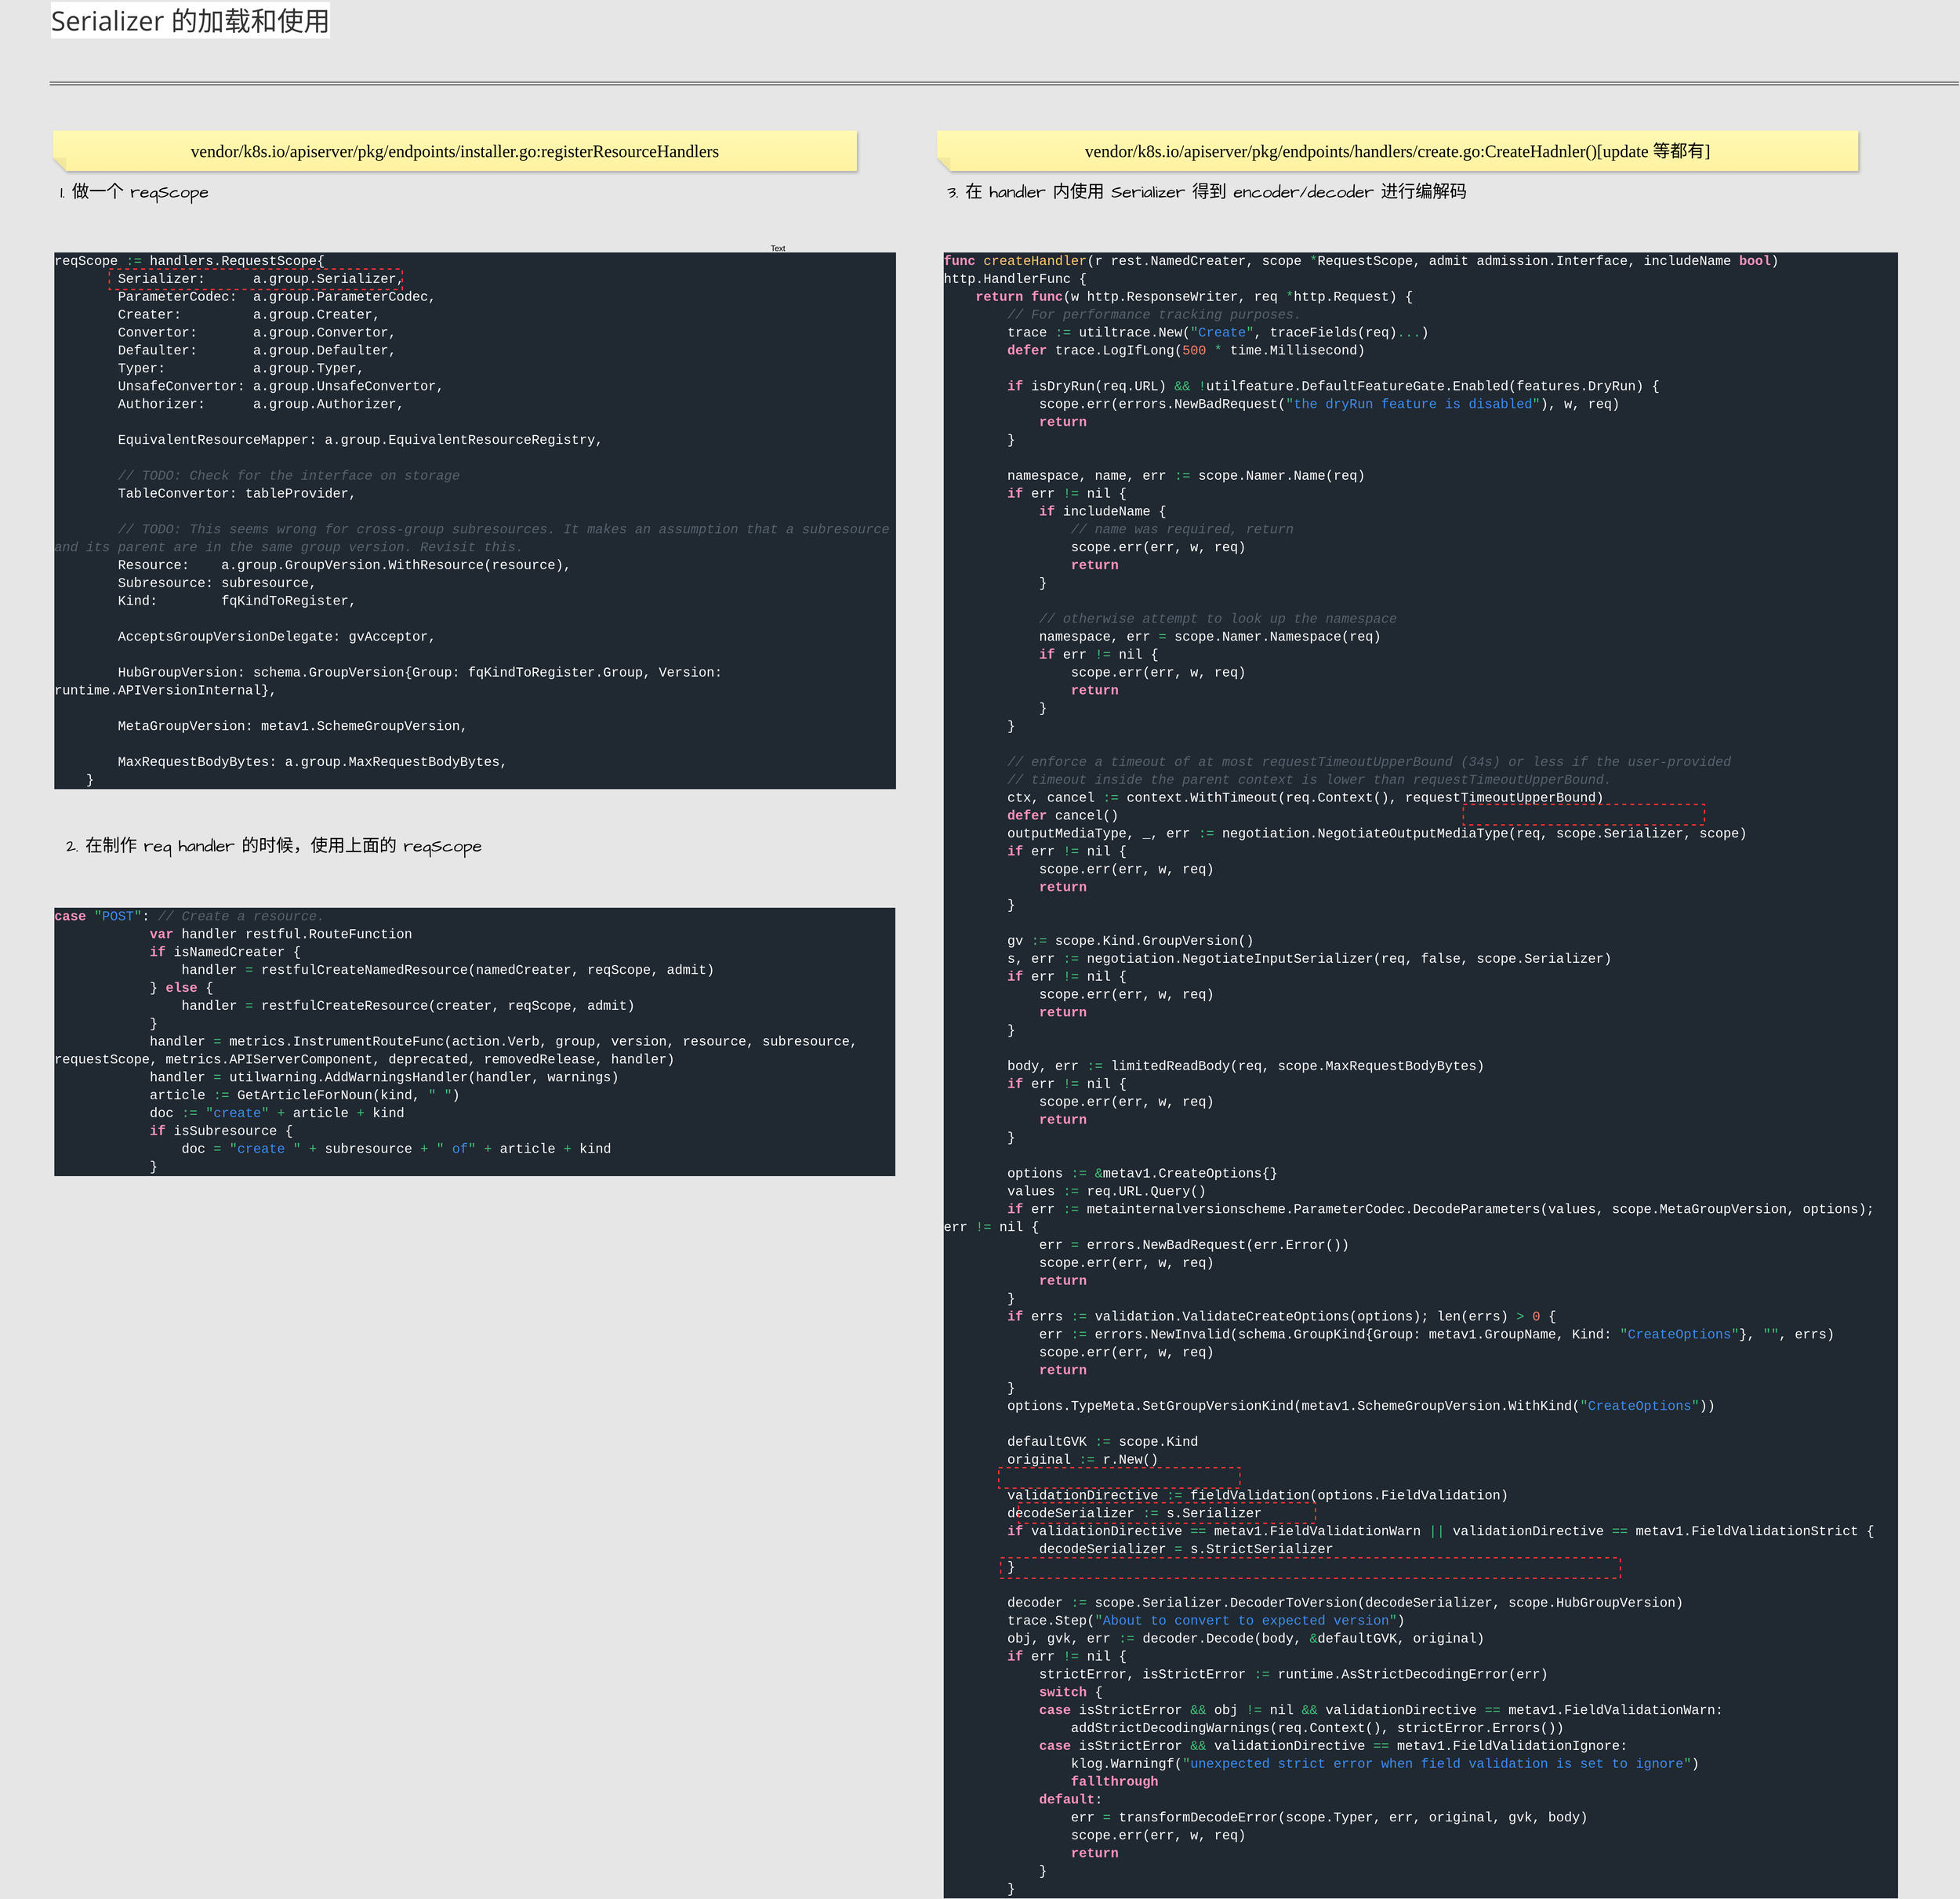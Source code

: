 <mxfile>
    <diagram id="ZacawW71OSz3Lvz-_CWl" name="第 1 页">
        <mxGraphModel dx="4393" dy="4193" grid="1" gridSize="10" guides="1" tooltips="1" connect="1" arrows="1" fold="1" page="0" pageScale="1" pageWidth="827" pageHeight="1169" background="#E6E6E6" math="0" shadow="0">
            <root>
                <mxCell id="0"/>
                <mxCell id="1" parent="0"/>
                <mxCell id="2" value="&lt;span style=&quot;color: rgb(51, 51, 51); font-family: &amp;quot;Open Sans&amp;quot;, &amp;quot;Clear Sans&amp;quot;, &amp;quot;Helvetica Neue&amp;quot;, Helvetica, Arial, &amp;quot;Segoe UI Emoji&amp;quot;, sans-serif; font-size: 40px; font-style: normal; font-variant-ligatures: normal; font-variant-caps: normal; font-weight: 400; letter-spacing: normal; orphans: 4; text-align: start; text-indent: 0px; text-transform: none; widows: 2; word-spacing: 0px; -webkit-text-stroke-width: 0px; background-color: rgb(255, 255, 255); text-decoration-thickness: initial; text-decoration-style: initial; text-decoration-color: initial; float: none; display: inline !important;&quot;&gt;Serializer 的加载和使用&lt;/span&gt;" style="text;whiteSpace=wrap;html=1;fontSize=40;fontFamily=Architects Daughter;" vertex="1" parent="1">
                    <mxGeometry x="-129" y="71" width="434" height="59" as="geometry"/>
                </mxCell>
                <mxCell id="3" value="1. 做一个 reqScope" style="text;strokeColor=none;fillColor=none;html=1;align=center;verticalAlign=middle;whiteSpace=wrap;rounded=0;hachureGap=4;fontFamily=Architects Daughter;fontSource=https%3A%2F%2Ffonts.googleapis.com%2Fcss%3Ffamily%3DArchitects%2BDaughter;fontSize=26;" vertex="1" parent="1">
                    <mxGeometry x="-204" y="346" width="406" height="30" as="geometry"/>
                </mxCell>
                <mxCell id="4" value="2. 在制作 req handler 的时候，使用上面的 reqScope" style="text;strokeColor=none;fillColor=none;html=1;align=center;verticalAlign=middle;whiteSpace=wrap;rounded=0;hachureGap=4;fontFamily=Architects Daughter;fontSource=https%3A%2F%2Ffonts.googleapis.com%2Fcss%3Ffamily%3DArchitects%2BDaughter;fontSize=26;" vertex="1" parent="1">
                    <mxGeometry x="-124" y="1333" width="667" height="30" as="geometry"/>
                </mxCell>
                <mxCell id="5" value="3. 在 handler 内使用 Serializer 得到 encoder/decoder 进行编解码" style="text;strokeColor=none;fillColor=none;html=1;align=center;verticalAlign=middle;whiteSpace=wrap;rounded=0;hachureGap=4;fontFamily=Architects Daughter;fontSource=https%3A%2F%2Ffonts.googleapis.com%2Fcss%3Ffamily%3DArchitects%2BDaughter;fontSize=26;" vertex="1" parent="1">
                    <mxGeometry x="1218" y="346" width="799" height="30" as="geometry"/>
                </mxCell>
                <mxCell id="6" value="&lt;div style=&quot;color: rgb(255, 255, 255); background-color: rgb(32, 40, 49); font-family: Consolas, &amp;quot;Courier New&amp;quot;, monospace; font-weight: normal; font-size: 20px; line-height: 27px;&quot;&gt;&lt;div&gt;&lt;span style=&quot;color: #ffffff;&quot;&gt;reqScope &lt;/span&gt;&lt;span style=&quot;color: #40bf77;&quot;&gt;:=&lt;/span&gt;&lt;span style=&quot;color: #ffffff;&quot;&gt; handlers.RequestScope{&lt;/span&gt;&lt;/div&gt;&lt;div&gt;&lt;span style=&quot;color: #ffffff;&quot;&gt;&amp;nbsp; &amp;nbsp; &amp;nbsp; &amp;nbsp; Serializer: &amp;nbsp; &amp;nbsp; &amp;nbsp;a.group.Serializer,&lt;/span&gt;&lt;/div&gt;&lt;div&gt;&lt;span style=&quot;color: #ffffff;&quot;&gt;&amp;nbsp; &amp;nbsp; &amp;nbsp; &amp;nbsp; ParameterCodec: &amp;nbsp;a.group.ParameterCodec,&lt;/span&gt;&lt;/div&gt;&lt;div&gt;&lt;span style=&quot;color: #ffffff;&quot;&gt;&amp;nbsp; &amp;nbsp; &amp;nbsp; &amp;nbsp; Creater: &amp;nbsp; &amp;nbsp; &amp;nbsp; &amp;nbsp; a.group.Creater,&lt;/span&gt;&lt;/div&gt;&lt;div&gt;&lt;span style=&quot;color: #ffffff;&quot;&gt;&amp;nbsp; &amp;nbsp; &amp;nbsp; &amp;nbsp; Convertor: &amp;nbsp; &amp;nbsp; &amp;nbsp; a.group.Convertor,&lt;/span&gt;&lt;/div&gt;&lt;div&gt;&lt;span style=&quot;color: #ffffff;&quot;&gt;&amp;nbsp; &amp;nbsp; &amp;nbsp; &amp;nbsp; Defaulter: &amp;nbsp; &amp;nbsp; &amp;nbsp; a.group.Defaulter,&lt;/span&gt;&lt;/div&gt;&lt;div&gt;&lt;span style=&quot;color: #ffffff;&quot;&gt;&amp;nbsp; &amp;nbsp; &amp;nbsp; &amp;nbsp; Typer: &amp;nbsp; &amp;nbsp; &amp;nbsp; &amp;nbsp; &amp;nbsp; a.group.Typer,&lt;/span&gt;&lt;/div&gt;&lt;div&gt;&lt;span style=&quot;color: #ffffff;&quot;&gt;&amp;nbsp; &amp;nbsp; &amp;nbsp; &amp;nbsp; UnsafeConvertor: a.group.UnsafeConvertor,&lt;/span&gt;&lt;/div&gt;&lt;div&gt;&lt;span style=&quot;color: #ffffff;&quot;&gt;&amp;nbsp; &amp;nbsp; &amp;nbsp; &amp;nbsp; Authorizer: &amp;nbsp; &amp;nbsp; &amp;nbsp;a.group.Authorizer,&lt;/span&gt;&lt;/div&gt;&lt;br&gt;&lt;div&gt;&lt;span style=&quot;color: #ffffff;&quot;&gt;&amp;nbsp; &amp;nbsp; &amp;nbsp; &amp;nbsp; EquivalentResourceMapper: a.group.EquivalentResourceRegistry,&lt;/span&gt;&lt;/div&gt;&lt;br&gt;&lt;div&gt;&lt;span style=&quot;color: #ffffff;&quot;&gt;&amp;nbsp; &amp;nbsp; &amp;nbsp; &amp;nbsp; &lt;/span&gt;&lt;span style=&quot;color: #55616c;font-style: italic;&quot;&gt;// TODO: Check for the interface on storage&lt;/span&gt;&lt;/div&gt;&lt;div&gt;&lt;span style=&quot;color: #ffffff;&quot;&gt;&amp;nbsp; &amp;nbsp; &amp;nbsp; &amp;nbsp; TableConvertor: tableProvider,&lt;/span&gt;&lt;/div&gt;&lt;br&gt;&lt;div&gt;&lt;span style=&quot;color: #ffffff;&quot;&gt;&amp;nbsp; &amp;nbsp; &amp;nbsp; &amp;nbsp; &lt;/span&gt;&lt;span style=&quot;color: #55616c;font-style: italic;&quot;&gt;// TODO: This seems wrong for cross-group subresources. It makes an assumption that a subresource and its parent are in the same group version. Revisit this.&lt;/span&gt;&lt;/div&gt;&lt;div&gt;&lt;span style=&quot;color: #ffffff;&quot;&gt;&amp;nbsp; &amp;nbsp; &amp;nbsp; &amp;nbsp; Resource: &amp;nbsp; &amp;nbsp;a.group.GroupVersion.WithResource(resource),&lt;/span&gt;&lt;/div&gt;&lt;div&gt;&lt;span style=&quot;color: #ffffff;&quot;&gt;&amp;nbsp; &amp;nbsp; &amp;nbsp; &amp;nbsp; Subresource: subresource,&lt;/span&gt;&lt;/div&gt;&lt;div&gt;&lt;span style=&quot;color: #ffffff;&quot;&gt;&amp;nbsp; &amp;nbsp; &amp;nbsp; &amp;nbsp; Kind: &amp;nbsp; &amp;nbsp; &amp;nbsp; &amp;nbsp;fqKindToRegister,&lt;/span&gt;&lt;/div&gt;&lt;br&gt;&lt;div&gt;&lt;span style=&quot;color: #ffffff;&quot;&gt;&amp;nbsp; &amp;nbsp; &amp;nbsp; &amp;nbsp; AcceptsGroupVersionDelegate: gvAcceptor,&lt;/span&gt;&lt;/div&gt;&lt;br&gt;&lt;div&gt;&lt;span style=&quot;color: #ffffff;&quot;&gt;&amp;nbsp; &amp;nbsp; &amp;nbsp; &amp;nbsp; HubGroupVersion: schema.GroupVersion{Group: fqKindToRegister.Group, Version: runtime.APIVersionInternal},&lt;/span&gt;&lt;/div&gt;&lt;br&gt;&lt;div&gt;&lt;span style=&quot;color: #ffffff;&quot;&gt;&amp;nbsp; &amp;nbsp; &amp;nbsp; &amp;nbsp; MetaGroupVersion: metav1.SchemeGroupVersion,&lt;/span&gt;&lt;/div&gt;&lt;br&gt;&lt;div&gt;&lt;span style=&quot;color: #ffffff;&quot;&gt;&amp;nbsp; &amp;nbsp; &amp;nbsp; &amp;nbsp; MaxRequestBodyBytes: a.group.MaxRequestBodyBytes,&lt;/span&gt;&lt;/div&gt;&lt;div&gt;&lt;span style=&quot;color: #ffffff;&quot;&gt;&amp;nbsp; &amp;nbsp; }&lt;/span&gt;&lt;/div&gt;&lt;/div&gt;" style="text;whiteSpace=wrap;html=1;fontSize=26;fontFamily=Architects Daughter;" vertex="1" parent="1">
                    <mxGeometry x="-124.0" y="445" width="1271.67" height="786.78" as="geometry"/>
                </mxCell>
                <mxCell id="7" value="&lt;div style=&quot;color: rgb(255, 255, 255); background-color: rgb(32, 40, 49); font-family: Consolas, &amp;quot;Courier New&amp;quot;, monospace; font-weight: normal; font-size: 20px; line-height: 27px;&quot;&gt;&lt;div&gt;&lt;span style=&quot;color: #ff92bb;font-weight: bold;&quot;&gt;case&lt;/span&gt;&lt;span style=&quot;color: #ffffff;&quot;&gt; &lt;/span&gt;&lt;span style=&quot;color: #40bf77;&quot;&gt;&quot;&lt;/span&gt;&lt;span style=&quot;color: #3d8beb;&quot;&gt;POST&lt;/span&gt;&lt;span style=&quot;color: #40bf77;&quot;&gt;&quot;&lt;/span&gt;&lt;span style=&quot;color: #ffffff;&quot;&gt;: &lt;/span&gt;&lt;span style=&quot;color: #55616c;font-style: italic;&quot;&gt;// Create a resource.&lt;/span&gt;&lt;/div&gt;&lt;div&gt;&lt;span style=&quot;color: #ffffff;&quot;&gt;&amp;nbsp; &amp;nbsp; &amp;nbsp; &amp;nbsp; &amp;nbsp; &amp;nbsp; &lt;/span&gt;&lt;span style=&quot;color: #ff92bb;font-weight: bold;&quot;&gt;var&lt;/span&gt;&lt;span style=&quot;color: #ffffff;&quot;&gt; handler restful.RouteFunction&lt;/span&gt;&lt;/div&gt;&lt;div&gt;&lt;span style=&quot;color: #ffffff;&quot;&gt;&amp;nbsp; &amp;nbsp; &amp;nbsp; &amp;nbsp; &amp;nbsp; &amp;nbsp; &lt;/span&gt;&lt;span style=&quot;color: #ff92bb;font-weight: bold;&quot;&gt;if&lt;/span&gt;&lt;span style=&quot;color: #ffffff;&quot;&gt; isNamedCreater {&lt;/span&gt;&lt;/div&gt;&lt;div&gt;&lt;span style=&quot;color: #ffffff;&quot;&gt;&amp;nbsp; &amp;nbsp; &amp;nbsp; &amp;nbsp; &amp;nbsp; &amp;nbsp; &amp;nbsp; &amp;nbsp; handler &lt;/span&gt;&lt;span style=&quot;color: #40bf77;&quot;&gt;=&lt;/span&gt;&lt;span style=&quot;color: #ffffff;&quot;&gt; restfulCreateNamedResource(namedCreater, reqScope, admit)&lt;/span&gt;&lt;/div&gt;&lt;div&gt;&lt;span style=&quot;color: #ffffff;&quot;&gt;&amp;nbsp; &amp;nbsp; &amp;nbsp; &amp;nbsp; &amp;nbsp; &amp;nbsp; } &lt;/span&gt;&lt;span style=&quot;color: #ff92bb;font-weight: bold;&quot;&gt;else&lt;/span&gt;&lt;span style=&quot;color: #ffffff;&quot;&gt; {&lt;/span&gt;&lt;/div&gt;&lt;div&gt;&lt;span style=&quot;color: #ffffff;&quot;&gt;&amp;nbsp; &amp;nbsp; &amp;nbsp; &amp;nbsp; &amp;nbsp; &amp;nbsp; &amp;nbsp; &amp;nbsp; handler &lt;/span&gt;&lt;span style=&quot;color: #40bf77;&quot;&gt;=&lt;/span&gt;&lt;span style=&quot;color: #ffffff;&quot;&gt; restfulCreateResource(creater, reqScope, admit)&lt;/span&gt;&lt;/div&gt;&lt;div&gt;&lt;span style=&quot;color: #ffffff;&quot;&gt;&amp;nbsp; &amp;nbsp; &amp;nbsp; &amp;nbsp; &amp;nbsp; &amp;nbsp; }&lt;/span&gt;&lt;/div&gt;&lt;div&gt;&lt;span style=&quot;color: #ffffff;&quot;&gt;&amp;nbsp; &amp;nbsp; &amp;nbsp; &amp;nbsp; &amp;nbsp; &amp;nbsp; handler &lt;/span&gt;&lt;span style=&quot;color: #40bf77;&quot;&gt;=&lt;/span&gt;&lt;span style=&quot;color: #ffffff;&quot;&gt; metrics.InstrumentRouteFunc(action.Verb, group, version, resource, subresource, requestScope, metrics.APIServerComponent, deprecated, removedRelease, handler)&lt;/span&gt;&lt;/div&gt;&lt;div&gt;&lt;span style=&quot;color: #ffffff;&quot;&gt;&amp;nbsp; &amp;nbsp; &amp;nbsp; &amp;nbsp; &amp;nbsp; &amp;nbsp; handler &lt;/span&gt;&lt;span style=&quot;color: #40bf77;&quot;&gt;=&lt;/span&gt;&lt;span style=&quot;color: #ffffff;&quot;&gt; utilwarning.AddWarningsHandler(handler, warnings)&lt;/span&gt;&lt;/div&gt;&lt;div&gt;&lt;span style=&quot;color: #ffffff;&quot;&gt;&amp;nbsp; &amp;nbsp; &amp;nbsp; &amp;nbsp; &amp;nbsp; &amp;nbsp; article &lt;/span&gt;&lt;span style=&quot;color: #40bf77;&quot;&gt;:=&lt;/span&gt;&lt;span style=&quot;color: #ffffff;&quot;&gt; GetArticleForNoun(kind, &lt;/span&gt;&lt;span style=&quot;color: #40bf77;&quot;&gt;&quot;&lt;/span&gt;&lt;span style=&quot;color: #3d8beb;&quot;&gt; &lt;/span&gt;&lt;span style=&quot;color: #40bf77;&quot;&gt;&quot;&lt;/span&gt;&lt;span style=&quot;color: #ffffff;&quot;&gt;)&lt;/span&gt;&lt;/div&gt;&lt;div&gt;&lt;span style=&quot;color: #ffffff;&quot;&gt;&amp;nbsp; &amp;nbsp; &amp;nbsp; &amp;nbsp; &amp;nbsp; &amp;nbsp; doc &lt;/span&gt;&lt;span style=&quot;color: #40bf77;&quot;&gt;:=&lt;/span&gt;&lt;span style=&quot;color: #ffffff;&quot;&gt; &lt;/span&gt;&lt;span style=&quot;color: #40bf77;&quot;&gt;&quot;&lt;/span&gt;&lt;span style=&quot;color: #3d8beb;&quot;&gt;create&lt;/span&gt;&lt;span style=&quot;color: #40bf77;&quot;&gt;&quot;&lt;/span&gt;&lt;span style=&quot;color: #ffffff;&quot;&gt; &lt;/span&gt;&lt;span style=&quot;color: #40bf77;&quot;&gt;+&lt;/span&gt;&lt;span style=&quot;color: #ffffff;&quot;&gt; article &lt;/span&gt;&lt;span style=&quot;color: #40bf77;&quot;&gt;+&lt;/span&gt;&lt;span style=&quot;color: #ffffff;&quot;&gt; kind&lt;/span&gt;&lt;/div&gt;&lt;div&gt;&lt;span style=&quot;color: #ffffff;&quot;&gt;&amp;nbsp; &amp;nbsp; &amp;nbsp; &amp;nbsp; &amp;nbsp; &amp;nbsp; &lt;/span&gt;&lt;span style=&quot;color: #ff92bb;font-weight: bold;&quot;&gt;if&lt;/span&gt;&lt;span style=&quot;color: #ffffff;&quot;&gt; isSubresource {&lt;/span&gt;&lt;/div&gt;&lt;div&gt;&lt;span style=&quot;color: #ffffff;&quot;&gt;&amp;nbsp; &amp;nbsp; &amp;nbsp; &amp;nbsp; &amp;nbsp; &amp;nbsp; &amp;nbsp; &amp;nbsp; doc &lt;/span&gt;&lt;span style=&quot;color: #40bf77;&quot;&gt;=&lt;/span&gt;&lt;span style=&quot;color: #ffffff;&quot;&gt; &lt;/span&gt;&lt;span style=&quot;color: #40bf77;&quot;&gt;&quot;&lt;/span&gt;&lt;span style=&quot;color: #3d8beb;&quot;&gt;create &lt;/span&gt;&lt;span style=&quot;color: #40bf77;&quot;&gt;&quot;&lt;/span&gt;&lt;span style=&quot;color: #ffffff;&quot;&gt; &lt;/span&gt;&lt;span style=&quot;color: #40bf77;&quot;&gt;+&lt;/span&gt;&lt;span style=&quot;color: #ffffff;&quot;&gt; subresource &lt;/span&gt;&lt;span style=&quot;color: #40bf77;&quot;&gt;+&lt;/span&gt;&lt;span style=&quot;color: #ffffff;&quot;&gt; &lt;/span&gt;&lt;span style=&quot;color: #40bf77;&quot;&gt;&quot;&lt;/span&gt;&lt;span style=&quot;color: #3d8beb;&quot;&gt; of&lt;/span&gt;&lt;span style=&quot;color: #40bf77;&quot;&gt;&quot;&lt;/span&gt;&lt;span style=&quot;color: #ffffff;&quot;&gt; &lt;/span&gt;&lt;span style=&quot;color: #40bf77;&quot;&gt;+&lt;/span&gt;&lt;span style=&quot;color: #ffffff;&quot;&gt; article &lt;/span&gt;&lt;span style=&quot;color: #40bf77;&quot;&gt;+&lt;/span&gt;&lt;span style=&quot;color: #ffffff;&quot;&gt; kind&lt;/span&gt;&lt;/div&gt;&lt;div&gt;&lt;span style=&quot;color: #ffffff;&quot;&gt;&amp;nbsp; &amp;nbsp; &amp;nbsp; &amp;nbsp; &amp;nbsp; &amp;nbsp; }&lt;/span&gt;&lt;/div&gt;&lt;/div&gt;" style="text;whiteSpace=wrap;html=1;fontSize=26;fontFamily=Architects Daughter;" vertex="1" parent="1">
                    <mxGeometry x="-124" y="1434" width="1271" height="418" as="geometry"/>
                </mxCell>
                <mxCell id="9" value="vendor/k8s.io/apiserver/pkg/endpoints/installer.go:registerResourceHandlers" style="shape=note;whiteSpace=wrap;html=1;backgroundOutline=1;fontColor=#000000;darkOpacity=0.05;fillColor=#FFF9B2;strokeColor=none;fillStyle=solid;direction=west;gradientDirection=north;gradientColor=#FFF2A1;shadow=1;size=20;pointerEvents=1;hachureGap=4;fontFamily=Lucida Console;fontSize=26;" vertex="1" parent="1">
                    <mxGeometry x="-124" y="268" width="1213" height="61" as="geometry"/>
                </mxCell>
                <mxCell id="10" value="vendor/k8s.io/apiserver/pkg/endpoints/handlers/create.go:CreateHadnler()[update 等都有]" style="shape=note;whiteSpace=wrap;html=1;backgroundOutline=1;fontColor=#000000;darkOpacity=0.05;fillColor=#FFF9B2;strokeColor=none;fillStyle=solid;direction=west;gradientDirection=north;gradientColor=#FFF2A1;shadow=1;size=20;pointerEvents=1;hachureGap=4;fontFamily=Lucida Console;fontSize=26;" vertex="1" parent="1">
                    <mxGeometry x="1210" y="268" width="1390" height="61" as="geometry"/>
                </mxCell>
                <mxCell id="11" value="&lt;div style=&quot;color: rgb(255, 255, 255); background-color: rgb(32, 40, 49); font-family: Consolas, &amp;quot;Courier New&amp;quot;, monospace; font-weight: normal; font-size: 20px; line-height: 27px;&quot;&gt;&lt;div&gt;&lt;span style=&quot;color: #ff92bb;font-weight: bold;&quot;&gt;func&lt;/span&gt;&lt;span style=&quot;color: #ffffff;&quot;&gt; &lt;/span&gt;&lt;span style=&quot;color: #ffc66d;&quot;&gt;createHandler&lt;/span&gt;&lt;span style=&quot;color: #ffffff;&quot;&gt;(r rest.NamedCreater, scope &lt;/span&gt;&lt;span style=&quot;color: #40bf77;&quot;&gt;*&lt;/span&gt;&lt;span style=&quot;color: #ffffff;&quot;&gt;RequestScope, admit admission.Interface, includeName &lt;/span&gt;&lt;span style=&quot;color: #ff92bb;font-weight: bold;&quot;&gt;bool&lt;/span&gt;&lt;span style=&quot;color: #ffffff;&quot;&gt;) http.HandlerFunc {&lt;/span&gt;&lt;/div&gt;&lt;div&gt;&lt;span style=&quot;color: #ffffff;&quot;&gt;&amp;nbsp; &amp;nbsp; &lt;/span&gt;&lt;span style=&quot;color: #ff92bb;font-weight: bold;&quot;&gt;return&lt;/span&gt;&lt;span style=&quot;color: #ffffff;&quot;&gt; &lt;/span&gt;&lt;span style=&quot;color: #ff92bb;font-weight: bold;&quot;&gt;func&lt;/span&gt;&lt;span style=&quot;color: #ffffff;&quot;&gt;(w http.ResponseWriter, req &lt;/span&gt;&lt;span style=&quot;color: #40bf77;&quot;&gt;*&lt;/span&gt;&lt;span style=&quot;color: #ffffff;&quot;&gt;http.Request) {&lt;/span&gt;&lt;/div&gt;&lt;div&gt;&lt;span style=&quot;color: #ffffff;&quot;&gt;&amp;nbsp; &amp;nbsp; &amp;nbsp; &amp;nbsp; &lt;/span&gt;&lt;span style=&quot;color: #55616c;font-style: italic;&quot;&gt;// For performance tracking purposes.&lt;/span&gt;&lt;/div&gt;&lt;div&gt;&lt;span style=&quot;color: #ffffff;&quot;&gt;&amp;nbsp; &amp;nbsp; &amp;nbsp; &amp;nbsp; trace &lt;/span&gt;&lt;span style=&quot;color: #40bf77;&quot;&gt;:=&lt;/span&gt;&lt;span style=&quot;color: #ffffff;&quot;&gt; utiltrace.New(&lt;/span&gt;&lt;span style=&quot;color: #40bf77;&quot;&gt;&quot;&lt;/span&gt;&lt;span style=&quot;color: #3d8beb;&quot;&gt;Create&lt;/span&gt;&lt;span style=&quot;color: #40bf77;&quot;&gt;&quot;&lt;/span&gt;&lt;span style=&quot;color: #ffffff;&quot;&gt;, traceFields(req)&lt;/span&gt;&lt;span style=&quot;color: #40bf77;&quot;&gt;...&lt;/span&gt;&lt;span style=&quot;color: #ffffff;&quot;&gt;)&lt;/span&gt;&lt;/div&gt;&lt;div&gt;&lt;span style=&quot;color: #ffffff;&quot;&gt;&amp;nbsp; &amp;nbsp; &amp;nbsp; &amp;nbsp; &lt;/span&gt;&lt;span style=&quot;color: #ff92bb;font-weight: bold;&quot;&gt;defer&lt;/span&gt;&lt;span style=&quot;color: #ffffff;&quot;&gt; trace.LogIfLong(&lt;/span&gt;&lt;span style=&quot;color: #f9846c;&quot;&gt;500&lt;/span&gt;&lt;span style=&quot;color: #ffffff;&quot;&gt; &lt;/span&gt;&lt;span style=&quot;color: #40bf77;&quot;&gt;*&lt;/span&gt;&lt;span style=&quot;color: #ffffff;&quot;&gt; time.Millisecond)&lt;/span&gt;&lt;/div&gt;&lt;br&gt;&lt;div&gt;&lt;span style=&quot;color: #ffffff;&quot;&gt;&amp;nbsp; &amp;nbsp; &amp;nbsp; &amp;nbsp; &lt;/span&gt;&lt;span style=&quot;color: #ff92bb;font-weight: bold;&quot;&gt;if&lt;/span&gt;&lt;span style=&quot;color: #ffffff;&quot;&gt; isDryRun(req.URL) &lt;/span&gt;&lt;span style=&quot;color: #40bf77;&quot;&gt;&amp;amp;&amp;amp;&lt;/span&gt;&lt;span style=&quot;color: #ffffff;&quot;&gt; &lt;/span&gt;&lt;span style=&quot;color: #40bf77;&quot;&gt;!&lt;/span&gt;&lt;span style=&quot;color: #ffffff;&quot;&gt;utilfeature.DefaultFeatureGate.Enabled(features.DryRun) {&lt;/span&gt;&lt;/div&gt;&lt;div&gt;&lt;span style=&quot;color: #ffffff;&quot;&gt;&amp;nbsp; &amp;nbsp; &amp;nbsp; &amp;nbsp; &amp;nbsp; &amp;nbsp; scope.err(errors.NewBadRequest(&lt;/span&gt;&lt;span style=&quot;color: #40bf77;&quot;&gt;&quot;&lt;/span&gt;&lt;span style=&quot;color: #3d8beb;&quot;&gt;the dryRun feature is disabled&lt;/span&gt;&lt;span style=&quot;color: #40bf77;&quot;&gt;&quot;&lt;/span&gt;&lt;span style=&quot;color: #ffffff;&quot;&gt;), w, req)&lt;/span&gt;&lt;/div&gt;&lt;div&gt;&lt;span style=&quot;color: #ffffff;&quot;&gt;&amp;nbsp; &amp;nbsp; &amp;nbsp; &amp;nbsp; &amp;nbsp; &amp;nbsp; &lt;/span&gt;&lt;span style=&quot;color: #ff92bb;font-weight: bold;&quot;&gt;return&lt;/span&gt;&lt;/div&gt;&lt;div&gt;&lt;span style=&quot;color: #ffffff;&quot;&gt;&amp;nbsp; &amp;nbsp; &amp;nbsp; &amp;nbsp; }&lt;/span&gt;&lt;/div&gt;&lt;br&gt;&lt;div&gt;&lt;span style=&quot;color: #ffffff;&quot;&gt;&amp;nbsp; &amp;nbsp; &amp;nbsp; &amp;nbsp; namespace, name, err &lt;/span&gt;&lt;span style=&quot;color: #40bf77;&quot;&gt;:=&lt;/span&gt;&lt;span style=&quot;color: #ffffff;&quot;&gt; scope.Namer.Name(req)&lt;/span&gt;&lt;/div&gt;&lt;div&gt;&lt;span style=&quot;color: #ffffff;&quot;&gt;&amp;nbsp; &amp;nbsp; &amp;nbsp; &amp;nbsp; &lt;/span&gt;&lt;span style=&quot;color: #ff92bb;font-weight: bold;&quot;&gt;if&lt;/span&gt;&lt;span style=&quot;color: #ffffff;&quot;&gt; err &lt;/span&gt;&lt;span style=&quot;color: #40bf77;&quot;&gt;!=&lt;/span&gt;&lt;span style=&quot;color: #ffffff;&quot;&gt; nil {&lt;/span&gt;&lt;/div&gt;&lt;div&gt;&lt;span style=&quot;color: #ffffff;&quot;&gt;&amp;nbsp; &amp;nbsp; &amp;nbsp; &amp;nbsp; &amp;nbsp; &amp;nbsp; &lt;/span&gt;&lt;span style=&quot;color: #ff92bb;font-weight: bold;&quot;&gt;if&lt;/span&gt;&lt;span style=&quot;color: #ffffff;&quot;&gt; includeName {&lt;/span&gt;&lt;/div&gt;&lt;div&gt;&lt;span style=&quot;color: #ffffff;&quot;&gt;&amp;nbsp; &amp;nbsp; &amp;nbsp; &amp;nbsp; &amp;nbsp; &amp;nbsp; &amp;nbsp; &amp;nbsp; &lt;/span&gt;&lt;span style=&quot;color: #55616c;font-style: italic;&quot;&gt;// name was required, return&lt;/span&gt;&lt;/div&gt;&lt;div&gt;&lt;span style=&quot;color: #ffffff;&quot;&gt;&amp;nbsp; &amp;nbsp; &amp;nbsp; &amp;nbsp; &amp;nbsp; &amp;nbsp; &amp;nbsp; &amp;nbsp; scope.err(err, w, req)&lt;/span&gt;&lt;/div&gt;&lt;div&gt;&lt;span style=&quot;color: #ffffff;&quot;&gt;&amp;nbsp; &amp;nbsp; &amp;nbsp; &amp;nbsp; &amp;nbsp; &amp;nbsp; &amp;nbsp; &amp;nbsp; &lt;/span&gt;&lt;span style=&quot;color: #ff92bb;font-weight: bold;&quot;&gt;return&lt;/span&gt;&lt;/div&gt;&lt;div&gt;&lt;span style=&quot;color: #ffffff;&quot;&gt;&amp;nbsp; &amp;nbsp; &amp;nbsp; &amp;nbsp; &amp;nbsp; &amp;nbsp; }&lt;/span&gt;&lt;/div&gt;&lt;br&gt;&lt;div&gt;&lt;span style=&quot;color: #ffffff;&quot;&gt;&amp;nbsp; &amp;nbsp; &amp;nbsp; &amp;nbsp; &amp;nbsp; &amp;nbsp; &lt;/span&gt;&lt;span style=&quot;color: #55616c;font-style: italic;&quot;&gt;// otherwise attempt to look up the namespace&lt;/span&gt;&lt;/div&gt;&lt;div&gt;&lt;span style=&quot;color: #ffffff;&quot;&gt;&amp;nbsp; &amp;nbsp; &amp;nbsp; &amp;nbsp; &amp;nbsp; &amp;nbsp; namespace, err &lt;/span&gt;&lt;span style=&quot;color: #40bf77;&quot;&gt;=&lt;/span&gt;&lt;span style=&quot;color: #ffffff;&quot;&gt; scope.Namer.Namespace(req)&lt;/span&gt;&lt;/div&gt;&lt;div&gt;&lt;span style=&quot;color: #ffffff;&quot;&gt;&amp;nbsp; &amp;nbsp; &amp;nbsp; &amp;nbsp; &amp;nbsp; &amp;nbsp; &lt;/span&gt;&lt;span style=&quot;color: #ff92bb;font-weight: bold;&quot;&gt;if&lt;/span&gt;&lt;span style=&quot;color: #ffffff;&quot;&gt; err &lt;/span&gt;&lt;span style=&quot;color: #40bf77;&quot;&gt;!=&lt;/span&gt;&lt;span style=&quot;color: #ffffff;&quot;&gt; nil {&lt;/span&gt;&lt;/div&gt;&lt;div&gt;&lt;span style=&quot;color: #ffffff;&quot;&gt;&amp;nbsp; &amp;nbsp; &amp;nbsp; &amp;nbsp; &amp;nbsp; &amp;nbsp; &amp;nbsp; &amp;nbsp; scope.err(err, w, req)&lt;/span&gt;&lt;/div&gt;&lt;div&gt;&lt;span style=&quot;color: #ffffff;&quot;&gt;&amp;nbsp; &amp;nbsp; &amp;nbsp; &amp;nbsp; &amp;nbsp; &amp;nbsp; &amp;nbsp; &amp;nbsp; &lt;/span&gt;&lt;span style=&quot;color: #ff92bb;font-weight: bold;&quot;&gt;return&lt;/span&gt;&lt;/div&gt;&lt;div&gt;&lt;span style=&quot;color: #ffffff;&quot;&gt;&amp;nbsp; &amp;nbsp; &amp;nbsp; &amp;nbsp; &amp;nbsp; &amp;nbsp; }&lt;/span&gt;&lt;/div&gt;&lt;div&gt;&lt;span style=&quot;color: #ffffff;&quot;&gt;&amp;nbsp; &amp;nbsp; &amp;nbsp; &amp;nbsp; }&lt;/span&gt;&lt;/div&gt;&lt;br&gt;&lt;div&gt;&lt;span style=&quot;color: #ffffff;&quot;&gt;&amp;nbsp; &amp;nbsp; &amp;nbsp; &amp;nbsp; &lt;/span&gt;&lt;span style=&quot;color: #55616c;font-style: italic;&quot;&gt;// enforce a timeout of at most requestTimeoutUpperBound (34s) or less if the user-provided&lt;/span&gt;&lt;/div&gt;&lt;div&gt;&lt;span style=&quot;color: #ffffff;&quot;&gt;&amp;nbsp; &amp;nbsp; &amp;nbsp; &amp;nbsp; &lt;/span&gt;&lt;span style=&quot;color: #55616c;font-style: italic;&quot;&gt;// timeout inside the parent context is lower than requestTimeoutUpperBound.&lt;/span&gt;&lt;/div&gt;&lt;div&gt;&lt;span style=&quot;color: #ffffff;&quot;&gt;&amp;nbsp; &amp;nbsp; &amp;nbsp; &amp;nbsp; ctx, cancel &lt;/span&gt;&lt;span style=&quot;color: #40bf77;&quot;&gt;:=&lt;/span&gt;&lt;span style=&quot;color: #ffffff;&quot;&gt; context.WithTimeout(req.Context(), requestTimeoutUpperBound)&lt;/span&gt;&lt;/div&gt;&lt;div&gt;&lt;span style=&quot;color: #ffffff;&quot;&gt;&amp;nbsp; &amp;nbsp; &amp;nbsp; &amp;nbsp; &lt;/span&gt;&lt;span style=&quot;color: #ff92bb;font-weight: bold;&quot;&gt;defer&lt;/span&gt;&lt;span style=&quot;color: #ffffff;&quot;&gt; cancel()&lt;/span&gt;&lt;/div&gt;&lt;div&gt;&lt;span style=&quot;color: #ffffff;&quot;&gt;&amp;nbsp; &amp;nbsp; &amp;nbsp; &amp;nbsp; outputMediaType, _, err &lt;/span&gt;&lt;span style=&quot;color: #40bf77;&quot;&gt;:=&lt;/span&gt;&lt;span style=&quot;color: #ffffff;&quot;&gt; negotiation.NegotiateOutputMediaType(req, scope.Serializer, scope)&lt;/span&gt;&lt;/div&gt;&lt;div&gt;&lt;span style=&quot;color: #ffffff;&quot;&gt;&amp;nbsp; &amp;nbsp; &amp;nbsp; &amp;nbsp; &lt;/span&gt;&lt;span style=&quot;color: #ff92bb;font-weight: bold;&quot;&gt;if&lt;/span&gt;&lt;span style=&quot;color: #ffffff;&quot;&gt; err &lt;/span&gt;&lt;span style=&quot;color: #40bf77;&quot;&gt;!=&lt;/span&gt;&lt;span style=&quot;color: #ffffff;&quot;&gt; nil {&lt;/span&gt;&lt;/div&gt;&lt;div&gt;&lt;span style=&quot;color: #ffffff;&quot;&gt;&amp;nbsp; &amp;nbsp; &amp;nbsp; &amp;nbsp; &amp;nbsp; &amp;nbsp; scope.err(err, w, req)&lt;/span&gt;&lt;/div&gt;&lt;div&gt;&lt;span style=&quot;color: #ffffff;&quot;&gt;&amp;nbsp; &amp;nbsp; &amp;nbsp; &amp;nbsp; &amp;nbsp; &amp;nbsp; &lt;/span&gt;&lt;span style=&quot;color: #ff92bb;font-weight: bold;&quot;&gt;return&lt;/span&gt;&lt;/div&gt;&lt;div&gt;&lt;span style=&quot;color: #ffffff;&quot;&gt;&amp;nbsp; &amp;nbsp; &amp;nbsp; &amp;nbsp; }&lt;/span&gt;&lt;/div&gt;&lt;br&gt;&lt;div&gt;&lt;span style=&quot;color: #ffffff;&quot;&gt;&amp;nbsp; &amp;nbsp; &amp;nbsp; &amp;nbsp; gv &lt;/span&gt;&lt;span style=&quot;color: #40bf77;&quot;&gt;:=&lt;/span&gt;&lt;span style=&quot;color: #ffffff;&quot;&gt; scope.Kind.GroupVersion()&lt;/span&gt;&lt;/div&gt;&lt;div&gt;&lt;span style=&quot;color: #ffffff;&quot;&gt;&amp;nbsp; &amp;nbsp; &amp;nbsp; &amp;nbsp; s, err &lt;/span&gt;&lt;span style=&quot;color: #40bf77;&quot;&gt;:=&lt;/span&gt;&lt;span style=&quot;color: #ffffff;&quot;&gt; negotiation.NegotiateInputSerializer(req, false, scope.Serializer)&lt;/span&gt;&lt;/div&gt;&lt;div&gt;&lt;span style=&quot;color: #ffffff;&quot;&gt;&amp;nbsp; &amp;nbsp; &amp;nbsp; &amp;nbsp; &lt;/span&gt;&lt;span style=&quot;color: #ff92bb;font-weight: bold;&quot;&gt;if&lt;/span&gt;&lt;span style=&quot;color: #ffffff;&quot;&gt; err &lt;/span&gt;&lt;span style=&quot;color: #40bf77;&quot;&gt;!=&lt;/span&gt;&lt;span style=&quot;color: #ffffff;&quot;&gt; nil {&lt;/span&gt;&lt;/div&gt;&lt;div&gt;&lt;span style=&quot;color: #ffffff;&quot;&gt;&amp;nbsp; &amp;nbsp; &amp;nbsp; &amp;nbsp; &amp;nbsp; &amp;nbsp; scope.err(err, w, req)&lt;/span&gt;&lt;/div&gt;&lt;div&gt;&lt;span style=&quot;color: #ffffff;&quot;&gt;&amp;nbsp; &amp;nbsp; &amp;nbsp; &amp;nbsp; &amp;nbsp; &amp;nbsp; &lt;/span&gt;&lt;span style=&quot;color: #ff92bb;font-weight: bold;&quot;&gt;return&lt;/span&gt;&lt;/div&gt;&lt;div&gt;&lt;span style=&quot;color: #ffffff;&quot;&gt;&amp;nbsp; &amp;nbsp; &amp;nbsp; &amp;nbsp; }&lt;/span&gt;&lt;/div&gt;&lt;br&gt;&lt;div&gt;&lt;span style=&quot;color: #ffffff;&quot;&gt;&amp;nbsp; &amp;nbsp; &amp;nbsp; &amp;nbsp; body, err &lt;/span&gt;&lt;span style=&quot;color: #40bf77;&quot;&gt;:=&lt;/span&gt;&lt;span style=&quot;color: #ffffff;&quot;&gt; limitedReadBody(req, scope.MaxRequestBodyBytes)&lt;/span&gt;&lt;/div&gt;&lt;div&gt;&lt;span style=&quot;color: #ffffff;&quot;&gt;&amp;nbsp; &amp;nbsp; &amp;nbsp; &amp;nbsp; &lt;/span&gt;&lt;span style=&quot;color: #ff92bb;font-weight: bold;&quot;&gt;if&lt;/span&gt;&lt;span style=&quot;color: #ffffff;&quot;&gt; err &lt;/span&gt;&lt;span style=&quot;color: #40bf77;&quot;&gt;!=&lt;/span&gt;&lt;span style=&quot;color: #ffffff;&quot;&gt; nil {&lt;/span&gt;&lt;/div&gt;&lt;div&gt;&lt;span style=&quot;color: #ffffff;&quot;&gt;&amp;nbsp; &amp;nbsp; &amp;nbsp; &amp;nbsp; &amp;nbsp; &amp;nbsp; scope.err(err, w, req)&lt;/span&gt;&lt;/div&gt;&lt;div&gt;&lt;span style=&quot;color: #ffffff;&quot;&gt;&amp;nbsp; &amp;nbsp; &amp;nbsp; &amp;nbsp; &amp;nbsp; &amp;nbsp; &lt;/span&gt;&lt;span style=&quot;color: #ff92bb;font-weight: bold;&quot;&gt;return&lt;/span&gt;&lt;/div&gt;&lt;div&gt;&lt;span style=&quot;color: #ffffff;&quot;&gt;&amp;nbsp; &amp;nbsp; &amp;nbsp; &amp;nbsp; }&lt;/span&gt;&lt;/div&gt;&lt;br&gt;&lt;div&gt;&lt;span style=&quot;color: #ffffff;&quot;&gt;&amp;nbsp; &amp;nbsp; &amp;nbsp; &amp;nbsp; options &lt;/span&gt;&lt;span style=&quot;color: #40bf77;&quot;&gt;:=&lt;/span&gt;&lt;span style=&quot;color: #ffffff;&quot;&gt; &lt;/span&gt;&lt;span style=&quot;color: #40bf77;&quot;&gt;&amp;amp;&lt;/span&gt;&lt;span style=&quot;color: #ffffff;&quot;&gt;metav1.CreateOptions{}&lt;/span&gt;&lt;/div&gt;&lt;div&gt;&lt;span style=&quot;color: #ffffff;&quot;&gt;&amp;nbsp; &amp;nbsp; &amp;nbsp; &amp;nbsp; values &lt;/span&gt;&lt;span style=&quot;color: #40bf77;&quot;&gt;:=&lt;/span&gt;&lt;span style=&quot;color: #ffffff;&quot;&gt; req.URL.Query()&lt;/span&gt;&lt;/div&gt;&lt;div&gt;&lt;span style=&quot;color: #ffffff;&quot;&gt;&amp;nbsp; &amp;nbsp; &amp;nbsp; &amp;nbsp; &lt;/span&gt;&lt;span style=&quot;color: #ff92bb;font-weight: bold;&quot;&gt;if&lt;/span&gt;&lt;span style=&quot;color: #ffffff;&quot;&gt; err &lt;/span&gt;&lt;span style=&quot;color: #40bf77;&quot;&gt;:=&lt;/span&gt;&lt;span style=&quot;color: #ffffff;&quot;&gt; metainternalversionscheme.ParameterCodec.DecodeParameters(values, scope.MetaGroupVersion, options); err &lt;/span&gt;&lt;span style=&quot;color: #40bf77;&quot;&gt;!=&lt;/span&gt;&lt;span style=&quot;color: #ffffff;&quot;&gt; nil {&lt;/span&gt;&lt;/div&gt;&lt;div&gt;&lt;span style=&quot;color: #ffffff;&quot;&gt;&amp;nbsp; &amp;nbsp; &amp;nbsp; &amp;nbsp; &amp;nbsp; &amp;nbsp; err &lt;/span&gt;&lt;span style=&quot;color: #40bf77;&quot;&gt;=&lt;/span&gt;&lt;span style=&quot;color: #ffffff;&quot;&gt; errors.NewBadRequest(err.Error())&lt;/span&gt;&lt;/div&gt;&lt;div&gt;&lt;span style=&quot;color: #ffffff;&quot;&gt;&amp;nbsp; &amp;nbsp; &amp;nbsp; &amp;nbsp; &amp;nbsp; &amp;nbsp; scope.err(err, w, req)&lt;/span&gt;&lt;/div&gt;&lt;div&gt;&lt;span style=&quot;color: #ffffff;&quot;&gt;&amp;nbsp; &amp;nbsp; &amp;nbsp; &amp;nbsp; &amp;nbsp; &amp;nbsp; &lt;/span&gt;&lt;span style=&quot;color: #ff92bb;font-weight: bold;&quot;&gt;return&lt;/span&gt;&lt;/div&gt;&lt;div&gt;&lt;span style=&quot;color: #ffffff;&quot;&gt;&amp;nbsp; &amp;nbsp; &amp;nbsp; &amp;nbsp; }&lt;/span&gt;&lt;/div&gt;&lt;div&gt;&lt;span style=&quot;color: #ffffff;&quot;&gt;&amp;nbsp; &amp;nbsp; &amp;nbsp; &amp;nbsp; &lt;/span&gt;&lt;span style=&quot;color: #ff92bb;font-weight: bold;&quot;&gt;if&lt;/span&gt;&lt;span style=&quot;color: #ffffff;&quot;&gt; errs &lt;/span&gt;&lt;span style=&quot;color: #40bf77;&quot;&gt;:=&lt;/span&gt;&lt;span style=&quot;color: #ffffff;&quot;&gt; validation.ValidateCreateOptions(options); len(errs) &lt;/span&gt;&lt;span style=&quot;color: #40bf77;&quot;&gt;&amp;gt;&lt;/span&gt;&lt;span style=&quot;color: #ffffff;&quot;&gt; &lt;/span&gt;&lt;span style=&quot;color: #f9846c;&quot;&gt;0&lt;/span&gt;&lt;span style=&quot;color: #ffffff;&quot;&gt; {&lt;/span&gt;&lt;/div&gt;&lt;div&gt;&lt;span style=&quot;color: #ffffff;&quot;&gt;&amp;nbsp; &amp;nbsp; &amp;nbsp; &amp;nbsp; &amp;nbsp; &amp;nbsp; err &lt;/span&gt;&lt;span style=&quot;color: #40bf77;&quot;&gt;:=&lt;/span&gt;&lt;span style=&quot;color: #ffffff;&quot;&gt; errors.NewInvalid(schema.GroupKind{Group: metav1.GroupName, Kind: &lt;/span&gt;&lt;span style=&quot;color: #40bf77;&quot;&gt;&quot;&lt;/span&gt;&lt;span style=&quot;color: #3d8beb;&quot;&gt;CreateOptions&lt;/span&gt;&lt;span style=&quot;color: #40bf77;&quot;&gt;&quot;&lt;/span&gt;&lt;span style=&quot;color: #ffffff;&quot;&gt;}, &lt;/span&gt;&lt;span style=&quot;color: #40bf77;&quot;&gt;&quot;&quot;&lt;/span&gt;&lt;span style=&quot;color: #ffffff;&quot;&gt;, errs)&lt;/span&gt;&lt;/div&gt;&lt;div&gt;&lt;span style=&quot;color: #ffffff;&quot;&gt;&amp;nbsp; &amp;nbsp; &amp;nbsp; &amp;nbsp; &amp;nbsp; &amp;nbsp; scope.err(err, w, req)&lt;/span&gt;&lt;/div&gt;&lt;div&gt;&lt;span style=&quot;color: #ffffff;&quot;&gt;&amp;nbsp; &amp;nbsp; &amp;nbsp; &amp;nbsp; &amp;nbsp; &amp;nbsp; &lt;/span&gt;&lt;span style=&quot;color: #ff92bb;font-weight: bold;&quot;&gt;return&lt;/span&gt;&lt;/div&gt;&lt;div&gt;&lt;span style=&quot;color: #ffffff;&quot;&gt;&amp;nbsp; &amp;nbsp; &amp;nbsp; &amp;nbsp; }&lt;/span&gt;&lt;/div&gt;&lt;div&gt;&lt;span style=&quot;color: #ffffff;&quot;&gt;&amp;nbsp; &amp;nbsp; &amp;nbsp; &amp;nbsp; options.TypeMeta.SetGroupVersionKind(metav1.SchemeGroupVersion.WithKind(&lt;/span&gt;&lt;span style=&quot;color: #40bf77;&quot;&gt;&quot;&lt;/span&gt;&lt;span style=&quot;color: #3d8beb;&quot;&gt;CreateOptions&lt;/span&gt;&lt;span style=&quot;color: #40bf77;&quot;&gt;&quot;&lt;/span&gt;&lt;span style=&quot;color: #ffffff;&quot;&gt;))&lt;/span&gt;&lt;/div&gt;&lt;br&gt;&lt;div&gt;&lt;span style=&quot;color: #ffffff;&quot;&gt;&amp;nbsp; &amp;nbsp; &amp;nbsp; &amp;nbsp; defaultGVK &lt;/span&gt;&lt;span style=&quot;color: #40bf77;&quot;&gt;:=&lt;/span&gt;&lt;span style=&quot;color: #ffffff;&quot;&gt; scope.Kind&lt;/span&gt;&lt;/div&gt;&lt;div&gt;&lt;span style=&quot;color: #ffffff;&quot;&gt;&amp;nbsp; &amp;nbsp; &amp;nbsp; &amp;nbsp; original &lt;/span&gt;&lt;span style=&quot;color: #40bf77;&quot;&gt;:=&lt;/span&gt;&lt;span style=&quot;color: #ffffff;&quot;&gt; r.New()&lt;/span&gt;&lt;/div&gt;&lt;br&gt;&lt;div&gt;&lt;span style=&quot;color: #ffffff;&quot;&gt;&amp;nbsp; &amp;nbsp; &amp;nbsp; &amp;nbsp; validationDirective &lt;/span&gt;&lt;span style=&quot;color: #40bf77;&quot;&gt;:=&lt;/span&gt;&lt;span style=&quot;color: #ffffff;&quot;&gt; fieldValidation(options.FieldValidation)&lt;/span&gt;&lt;/div&gt;&lt;div&gt;&lt;span style=&quot;color: #ffffff;&quot;&gt;&amp;nbsp; &amp;nbsp; &amp;nbsp; &amp;nbsp; decodeSerializer &lt;/span&gt;&lt;span style=&quot;color: #40bf77;&quot;&gt;:=&lt;/span&gt;&lt;span style=&quot;color: #ffffff;&quot;&gt; s.Serializer&lt;/span&gt;&lt;/div&gt;&lt;div&gt;&lt;span style=&quot;color: #ffffff;&quot;&gt;&amp;nbsp; &amp;nbsp; &amp;nbsp; &amp;nbsp; &lt;/span&gt;&lt;span style=&quot;color: #ff92bb;font-weight: bold;&quot;&gt;if&lt;/span&gt;&lt;span style=&quot;color: #ffffff;&quot;&gt; validationDirective &lt;/span&gt;&lt;span style=&quot;color: #40bf77;&quot;&gt;==&lt;/span&gt;&lt;span style=&quot;color: #ffffff;&quot;&gt; metav1.FieldValidationWarn &lt;/span&gt;&lt;span style=&quot;color: #40bf77;&quot;&gt;||&lt;/span&gt;&lt;span style=&quot;color: #ffffff;&quot;&gt; validationDirective &lt;/span&gt;&lt;span style=&quot;color: #40bf77;&quot;&gt;==&lt;/span&gt;&lt;span style=&quot;color: #ffffff;&quot;&gt; metav1.FieldValidationStrict {&lt;/span&gt;&lt;/div&gt;&lt;div&gt;&lt;span style=&quot;color: #ffffff;&quot;&gt;&amp;nbsp; &amp;nbsp; &amp;nbsp; &amp;nbsp; &amp;nbsp; &amp;nbsp; decodeSerializer &lt;/span&gt;&lt;span style=&quot;color: #40bf77;&quot;&gt;=&lt;/span&gt;&lt;span style=&quot;color: #ffffff;&quot;&gt; s.StrictSerializer&lt;/span&gt;&lt;/div&gt;&lt;div&gt;&lt;span style=&quot;color: #ffffff;&quot;&gt;&amp;nbsp; &amp;nbsp; &amp;nbsp; &amp;nbsp; }&lt;/span&gt;&lt;/div&gt;&lt;br&gt;&lt;div&gt;&lt;span style=&quot;color: #ffffff;&quot;&gt;&amp;nbsp; &amp;nbsp; &amp;nbsp; &amp;nbsp; decoder &lt;/span&gt;&lt;span style=&quot;color: #40bf77;&quot;&gt;:=&lt;/span&gt;&lt;span style=&quot;color: #ffffff;&quot;&gt; scope.Serializer.DecoderToVersion(decodeSerializer, scope.HubGroupVersion)&lt;/span&gt;&lt;/div&gt;&lt;div&gt;&lt;span style=&quot;color: #ffffff;&quot;&gt;&amp;nbsp; &amp;nbsp; &amp;nbsp; &amp;nbsp; trace.Step(&lt;/span&gt;&lt;span style=&quot;color: #40bf77;&quot;&gt;&quot;&lt;/span&gt;&lt;span style=&quot;color: #3d8beb;&quot;&gt;About to convert to expected version&lt;/span&gt;&lt;span style=&quot;color: #40bf77;&quot;&gt;&quot;&lt;/span&gt;&lt;span style=&quot;color: #ffffff;&quot;&gt;)&lt;/span&gt;&lt;/div&gt;&lt;div&gt;&lt;span style=&quot;color: #ffffff;&quot;&gt;&amp;nbsp; &amp;nbsp; &amp;nbsp; &amp;nbsp; obj, gvk, err &lt;/span&gt;&lt;span style=&quot;color: #40bf77;&quot;&gt;:=&lt;/span&gt;&lt;span style=&quot;color: #ffffff;&quot;&gt; decoder.Decode(body, &lt;/span&gt;&lt;span style=&quot;color: #40bf77;&quot;&gt;&amp;amp;&lt;/span&gt;&lt;span style=&quot;color: #ffffff;&quot;&gt;defaultGVK, original)&lt;/span&gt;&lt;/div&gt;&lt;div&gt;&lt;span style=&quot;color: #ffffff;&quot;&gt;&amp;nbsp; &amp;nbsp; &amp;nbsp; &amp;nbsp; &lt;/span&gt;&lt;span style=&quot;color: #ff92bb;font-weight: bold;&quot;&gt;if&lt;/span&gt;&lt;span style=&quot;color: #ffffff;&quot;&gt; err &lt;/span&gt;&lt;span style=&quot;color: #40bf77;&quot;&gt;!=&lt;/span&gt;&lt;span style=&quot;color: #ffffff;&quot;&gt; nil {&lt;/span&gt;&lt;/div&gt;&lt;div&gt;&lt;span style=&quot;color: #ffffff;&quot;&gt;&amp;nbsp; &amp;nbsp; &amp;nbsp; &amp;nbsp; &amp;nbsp; &amp;nbsp; strictError, isStrictError &lt;/span&gt;&lt;span style=&quot;color: #40bf77;&quot;&gt;:=&lt;/span&gt;&lt;span style=&quot;color: #ffffff;&quot;&gt; runtime.AsStrictDecodingError(err)&lt;/span&gt;&lt;/div&gt;&lt;div&gt;&lt;span style=&quot;color: #ffffff;&quot;&gt;&amp;nbsp; &amp;nbsp; &amp;nbsp; &amp;nbsp; &amp;nbsp; &amp;nbsp; &lt;/span&gt;&lt;span style=&quot;color: #ff92bb;font-weight: bold;&quot;&gt;switch&lt;/span&gt;&lt;span style=&quot;color: #ffffff;&quot;&gt; {&lt;/span&gt;&lt;/div&gt;&lt;div&gt;&lt;span style=&quot;color: #ffffff;&quot;&gt;&amp;nbsp; &amp;nbsp; &amp;nbsp; &amp;nbsp; &amp;nbsp; &amp;nbsp; &lt;/span&gt;&lt;span style=&quot;color: #ff92bb;font-weight: bold;&quot;&gt;case&lt;/span&gt;&lt;span style=&quot;color: #ffffff;&quot;&gt; isStrictError &lt;/span&gt;&lt;span style=&quot;color: #40bf77;&quot;&gt;&amp;amp;&amp;amp;&lt;/span&gt;&lt;span style=&quot;color: #ffffff;&quot;&gt; obj &lt;/span&gt;&lt;span style=&quot;color: #40bf77;&quot;&gt;!=&lt;/span&gt;&lt;span style=&quot;color: #ffffff;&quot;&gt; nil &lt;/span&gt;&lt;span style=&quot;color: #40bf77;&quot;&gt;&amp;amp;&amp;amp;&lt;/span&gt;&lt;span style=&quot;color: #ffffff;&quot;&gt; validationDirective &lt;/span&gt;&lt;span style=&quot;color: #40bf77;&quot;&gt;==&lt;/span&gt;&lt;span style=&quot;color: #ffffff;&quot;&gt; metav1.FieldValidationWarn:&lt;/span&gt;&lt;/div&gt;&lt;div&gt;&lt;span style=&quot;color: #ffffff;&quot;&gt;&amp;nbsp; &amp;nbsp; &amp;nbsp; &amp;nbsp; &amp;nbsp; &amp;nbsp; &amp;nbsp; &amp;nbsp; addStrictDecodingWarnings(req.Context(), strictError.Errors())&lt;/span&gt;&lt;/div&gt;&lt;div&gt;&lt;span style=&quot;color: #ffffff;&quot;&gt;&amp;nbsp; &amp;nbsp; &amp;nbsp; &amp;nbsp; &amp;nbsp; &amp;nbsp; &lt;/span&gt;&lt;span style=&quot;color: #ff92bb;font-weight: bold;&quot;&gt;case&lt;/span&gt;&lt;span style=&quot;color: #ffffff;&quot;&gt; isStrictError &lt;/span&gt;&lt;span style=&quot;color: #40bf77;&quot;&gt;&amp;amp;&amp;amp;&lt;/span&gt;&lt;span style=&quot;color: #ffffff;&quot;&gt; validationDirective &lt;/span&gt;&lt;span style=&quot;color: #40bf77;&quot;&gt;==&lt;/span&gt;&lt;span style=&quot;color: #ffffff;&quot;&gt; metav1.FieldValidationIgnore:&lt;/span&gt;&lt;/div&gt;&lt;div&gt;&lt;span style=&quot;color: #ffffff;&quot;&gt;&amp;nbsp; &amp;nbsp; &amp;nbsp; &amp;nbsp; &amp;nbsp; &amp;nbsp; &amp;nbsp; &amp;nbsp; klog.Warningf(&lt;/span&gt;&lt;span style=&quot;color: #40bf77;&quot;&gt;&quot;&lt;/span&gt;&lt;span style=&quot;color: #3d8beb;&quot;&gt;unexpected strict error when field validation is set to ignore&lt;/span&gt;&lt;span style=&quot;color: #40bf77;&quot;&gt;&quot;&lt;/span&gt;&lt;span style=&quot;color: #ffffff;&quot;&gt;)&lt;/span&gt;&lt;/div&gt;&lt;div&gt;&lt;span style=&quot;color: #ffffff;&quot;&gt;&amp;nbsp; &amp;nbsp; &amp;nbsp; &amp;nbsp; &amp;nbsp; &amp;nbsp; &amp;nbsp; &amp;nbsp; &lt;/span&gt;&lt;span style=&quot;color: #ff92bb;font-weight: bold;&quot;&gt;fallthrough&lt;/span&gt;&lt;/div&gt;&lt;div&gt;&lt;span style=&quot;color: #ffffff;&quot;&gt;&amp;nbsp; &amp;nbsp; &amp;nbsp; &amp;nbsp; &amp;nbsp; &amp;nbsp; &lt;/span&gt;&lt;span style=&quot;color: #ff92bb;font-weight: bold;&quot;&gt;default&lt;/span&gt;&lt;span style=&quot;color: #ffffff;&quot;&gt;:&lt;/span&gt;&lt;/div&gt;&lt;div&gt;&lt;span style=&quot;color: #ffffff;&quot;&gt;&amp;nbsp; &amp;nbsp; &amp;nbsp; &amp;nbsp; &amp;nbsp; &amp;nbsp; &amp;nbsp; &amp;nbsp; err &lt;/span&gt;&lt;span style=&quot;color: #40bf77;&quot;&gt;=&lt;/span&gt;&lt;span style=&quot;color: #ffffff;&quot;&gt; transformDecodeError(scope.Typer, err, original, gvk, body)&lt;/span&gt;&lt;/div&gt;&lt;div&gt;&lt;span style=&quot;color: #ffffff;&quot;&gt;&amp;nbsp; &amp;nbsp; &amp;nbsp; &amp;nbsp; &amp;nbsp; &amp;nbsp; &amp;nbsp; &amp;nbsp; scope.err(err, w, req)&lt;/span&gt;&lt;/div&gt;&lt;div&gt;&lt;span style=&quot;color: #ffffff;&quot;&gt;&amp;nbsp; &amp;nbsp; &amp;nbsp; &amp;nbsp; &amp;nbsp; &amp;nbsp; &amp;nbsp; &amp;nbsp; &lt;/span&gt;&lt;span style=&quot;color: #ff92bb;font-weight: bold;&quot;&gt;return&lt;/span&gt;&lt;/div&gt;&lt;div&gt;&lt;span style=&quot;color: #ffffff;&quot;&gt;&amp;nbsp; &amp;nbsp; &amp;nbsp; &amp;nbsp; &amp;nbsp; &amp;nbsp; }&lt;/span&gt;&lt;/div&gt;&lt;div&gt;&lt;span style=&quot;color: #ffffff;&quot;&gt;&amp;nbsp; &amp;nbsp; &amp;nbsp; &amp;nbsp; }&lt;/span&gt;&lt;/div&gt;&lt;/div&gt;" style="text;whiteSpace=wrap;html=1;fontSize=26;fontFamily=Lucida Console;" vertex="1" parent="1">
                    <mxGeometry x="1218" y="445" width="1442" height="2439" as="geometry"/>
                </mxCell>
                <mxCell id="18" value="Text" style="text;strokeColor=none;fillColor=none;html=1;align=center;verticalAlign=middle;whiteSpace=wrap;rounded=0;" vertex="1" parent="1">
                    <mxGeometry x="940" y="431" width="60" height="30" as="geometry"/>
                </mxCell>
                <mxCell id="19" value="" style="rounded=0;whiteSpace=wrap;html=1;labelBackgroundColor=default;labelBorderColor=#FF3333;fontColor=#FF3333;fillColor=none;strokeWidth=2;dashed=1;strokeColor=#FF3333;" vertex="1" parent="1">
                    <mxGeometry x="1333" y="2339" width="448" height="31" as="geometry"/>
                </mxCell>
                <mxCell id="20" value="" style="rounded=0;whiteSpace=wrap;html=1;labelBackgroundColor=default;labelBorderColor=#FF3333;fontColor=#FF3333;fillColor=none;strokeWidth=2;dashed=1;strokeColor=#FF3333;" vertex="1" parent="1">
                    <mxGeometry x="1303" y="2286" width="364" height="31" as="geometry"/>
                </mxCell>
                <mxCell id="21" value="" style="rounded=0;whiteSpace=wrap;html=1;labelBackgroundColor=default;labelBorderColor=#FF3333;fontColor=#FF3333;fillColor=none;strokeWidth=2;dashed=1;strokeColor=#FF3333;" vertex="1" parent="1">
                    <mxGeometry x="2004" y="1285" width="364" height="31" as="geometry"/>
                </mxCell>
                <mxCell id="22" value="" style="rounded=0;whiteSpace=wrap;html=1;labelBackgroundColor=default;labelBorderColor=#FF3333;fontColor=#FF3333;fillColor=none;strokeWidth=2;dashed=1;strokeColor=#FF3333;" vertex="1" parent="1">
                    <mxGeometry x="1306" y="2422" width="935" height="31" as="geometry"/>
                </mxCell>
                <mxCell id="23" value="" style="rounded=0;whiteSpace=wrap;html=1;labelBackgroundColor=default;labelBorderColor=#FF3333;fontColor=#FF3333;fillColor=none;strokeWidth=2;dashed=1;strokeColor=#FF3333;" vertex="1" parent="1">
                    <mxGeometry x="-39" y="477" width="442" height="31" as="geometry"/>
                </mxCell>
                <mxCell id="24" value="" style="edgeStyle=none;orthogonalLoop=1;jettySize=auto;html=1;rounded=0;fontColor=#FF3333;endArrow=open;sourcePerimeterSpacing=8;targetPerimeterSpacing=8;curved=1;shape=link;" edge="1" parent="1">
                    <mxGeometry width="140" relative="1" as="geometry">
                        <mxPoint x="-129" y="197" as="sourcePoint"/>
                        <mxPoint x="2752" y="197" as="targetPoint"/>
                        <Array as="points"/>
                    </mxGeometry>
                </mxCell>
            </root>
        </mxGraphModel>
    </diagram>
</mxfile>